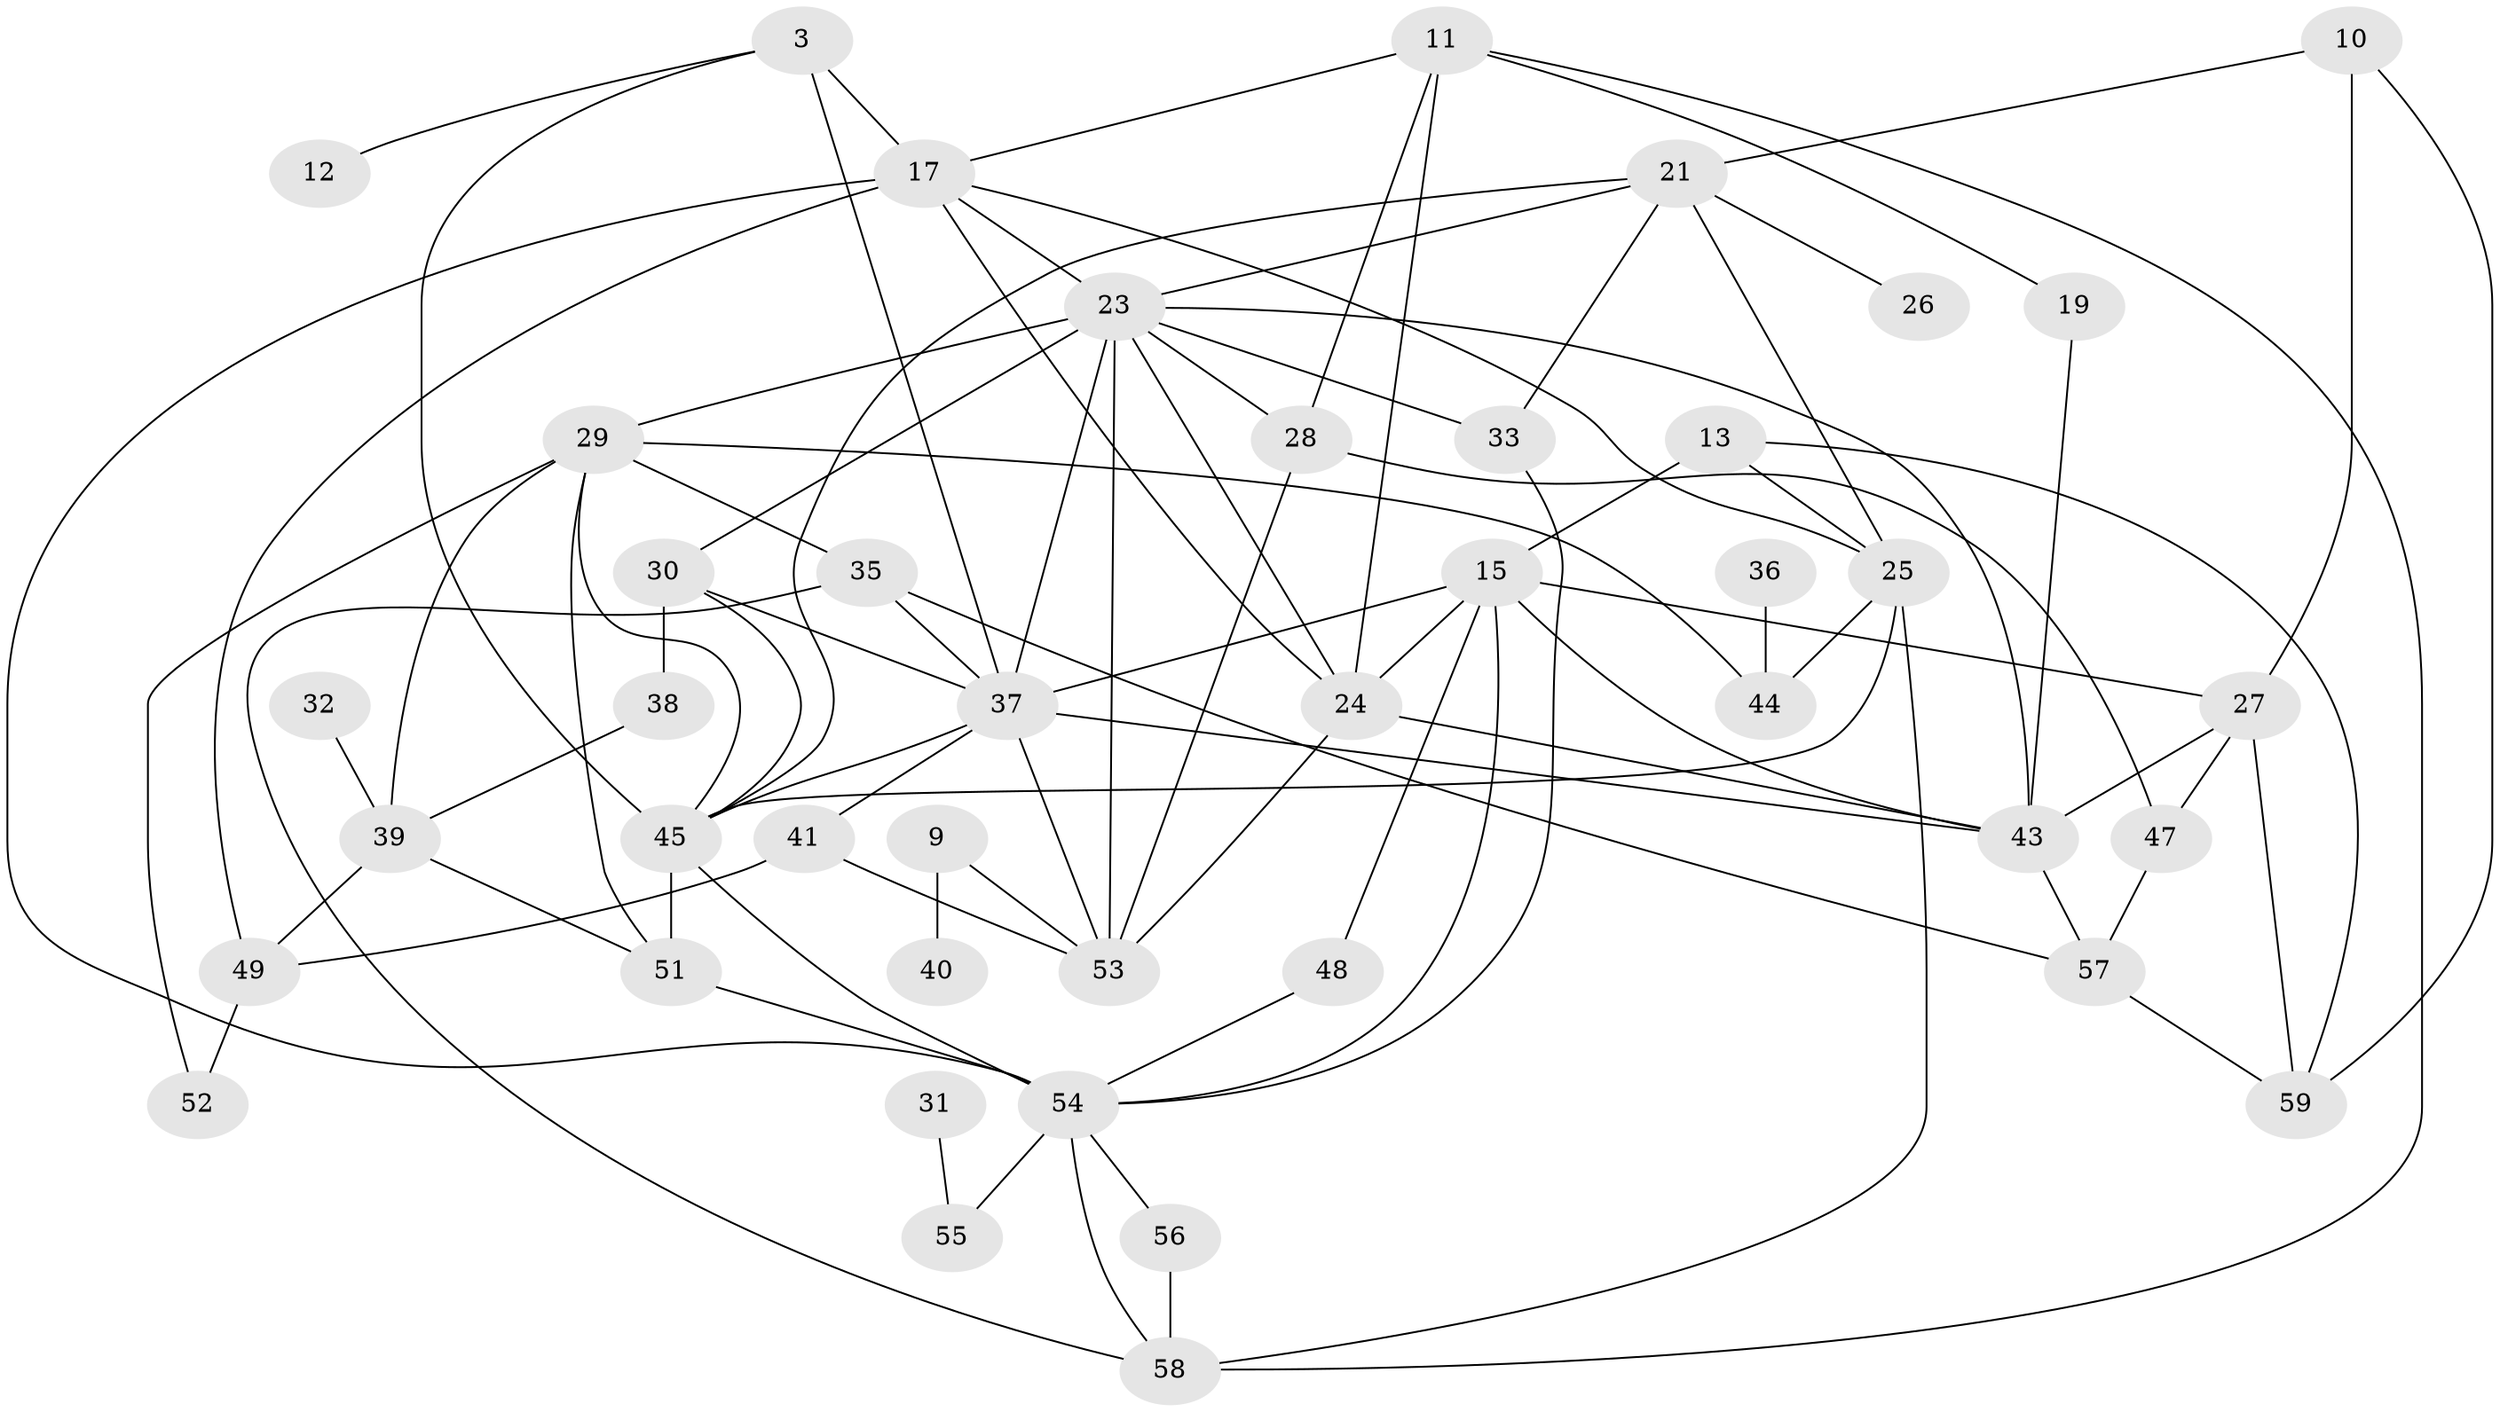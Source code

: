 // original degree distribution, {3: 0.22448979591836735, 1: 0.19727891156462585, 2: 0.23809523809523808, 0: 0.09523809523809523, 4: 0.10884353741496598, 6: 0.05442176870748299, 5: 0.07482993197278912, 9: 0.006802721088435374}
// Generated by graph-tools (version 1.1) at 2025/35/03/04/25 23:35:47]
// undirected, 43 vertices, 89 edges
graph export_dot {
  node [color=gray90,style=filled];
  3;
  9;
  10;
  11;
  12;
  13;
  15;
  17;
  19;
  21;
  23;
  24;
  25;
  26;
  27;
  28;
  29;
  30;
  31;
  32;
  33;
  35;
  36;
  37;
  38;
  39;
  40;
  41;
  43;
  44;
  45;
  47;
  48;
  49;
  51;
  52;
  53;
  54;
  55;
  56;
  57;
  58;
  59;
  3 -- 12 [weight=1.0];
  3 -- 17 [weight=1.0];
  3 -- 37 [weight=2.0];
  3 -- 45 [weight=1.0];
  9 -- 40 [weight=1.0];
  9 -- 53 [weight=1.0];
  10 -- 21 [weight=1.0];
  10 -- 27 [weight=1.0];
  10 -- 59 [weight=1.0];
  11 -- 17 [weight=1.0];
  11 -- 19 [weight=1.0];
  11 -- 24 [weight=1.0];
  11 -- 28 [weight=1.0];
  11 -- 58 [weight=1.0];
  13 -- 15 [weight=1.0];
  13 -- 25 [weight=1.0];
  13 -- 59 [weight=1.0];
  15 -- 24 [weight=1.0];
  15 -- 27 [weight=2.0];
  15 -- 37 [weight=1.0];
  15 -- 43 [weight=1.0];
  15 -- 48 [weight=1.0];
  15 -- 54 [weight=1.0];
  17 -- 23 [weight=1.0];
  17 -- 24 [weight=1.0];
  17 -- 25 [weight=1.0];
  17 -- 49 [weight=1.0];
  17 -- 54 [weight=2.0];
  19 -- 43 [weight=1.0];
  21 -- 23 [weight=1.0];
  21 -- 25 [weight=1.0];
  21 -- 26 [weight=1.0];
  21 -- 33 [weight=1.0];
  21 -- 45 [weight=1.0];
  23 -- 24 [weight=1.0];
  23 -- 28 [weight=1.0];
  23 -- 29 [weight=1.0];
  23 -- 30 [weight=1.0];
  23 -- 33 [weight=1.0];
  23 -- 37 [weight=2.0];
  23 -- 43 [weight=2.0];
  23 -- 53 [weight=3.0];
  24 -- 43 [weight=1.0];
  24 -- 53 [weight=1.0];
  25 -- 44 [weight=1.0];
  25 -- 45 [weight=1.0];
  25 -- 58 [weight=1.0];
  27 -- 43 [weight=1.0];
  27 -- 47 [weight=1.0];
  27 -- 59 [weight=1.0];
  28 -- 47 [weight=1.0];
  28 -- 53 [weight=1.0];
  29 -- 35 [weight=1.0];
  29 -- 39 [weight=1.0];
  29 -- 44 [weight=1.0];
  29 -- 45 [weight=1.0];
  29 -- 51 [weight=1.0];
  29 -- 52 [weight=1.0];
  30 -- 37 [weight=1.0];
  30 -- 38 [weight=2.0];
  30 -- 45 [weight=1.0];
  31 -- 55 [weight=1.0];
  32 -- 39 [weight=1.0];
  33 -- 54 [weight=1.0];
  35 -- 37 [weight=1.0];
  35 -- 57 [weight=1.0];
  35 -- 58 [weight=1.0];
  36 -- 44 [weight=1.0];
  37 -- 41 [weight=1.0];
  37 -- 43 [weight=1.0];
  37 -- 45 [weight=1.0];
  37 -- 53 [weight=1.0];
  38 -- 39 [weight=1.0];
  39 -- 49 [weight=1.0];
  39 -- 51 [weight=1.0];
  41 -- 49 [weight=1.0];
  41 -- 53 [weight=1.0];
  43 -- 57 [weight=1.0];
  45 -- 51 [weight=2.0];
  45 -- 54 [weight=1.0];
  47 -- 57 [weight=1.0];
  48 -- 54 [weight=1.0];
  49 -- 52 [weight=1.0];
  51 -- 54 [weight=1.0];
  54 -- 55 [weight=1.0];
  54 -- 56 [weight=1.0];
  54 -- 58 [weight=1.0];
  56 -- 58 [weight=1.0];
  57 -- 59 [weight=1.0];
}
